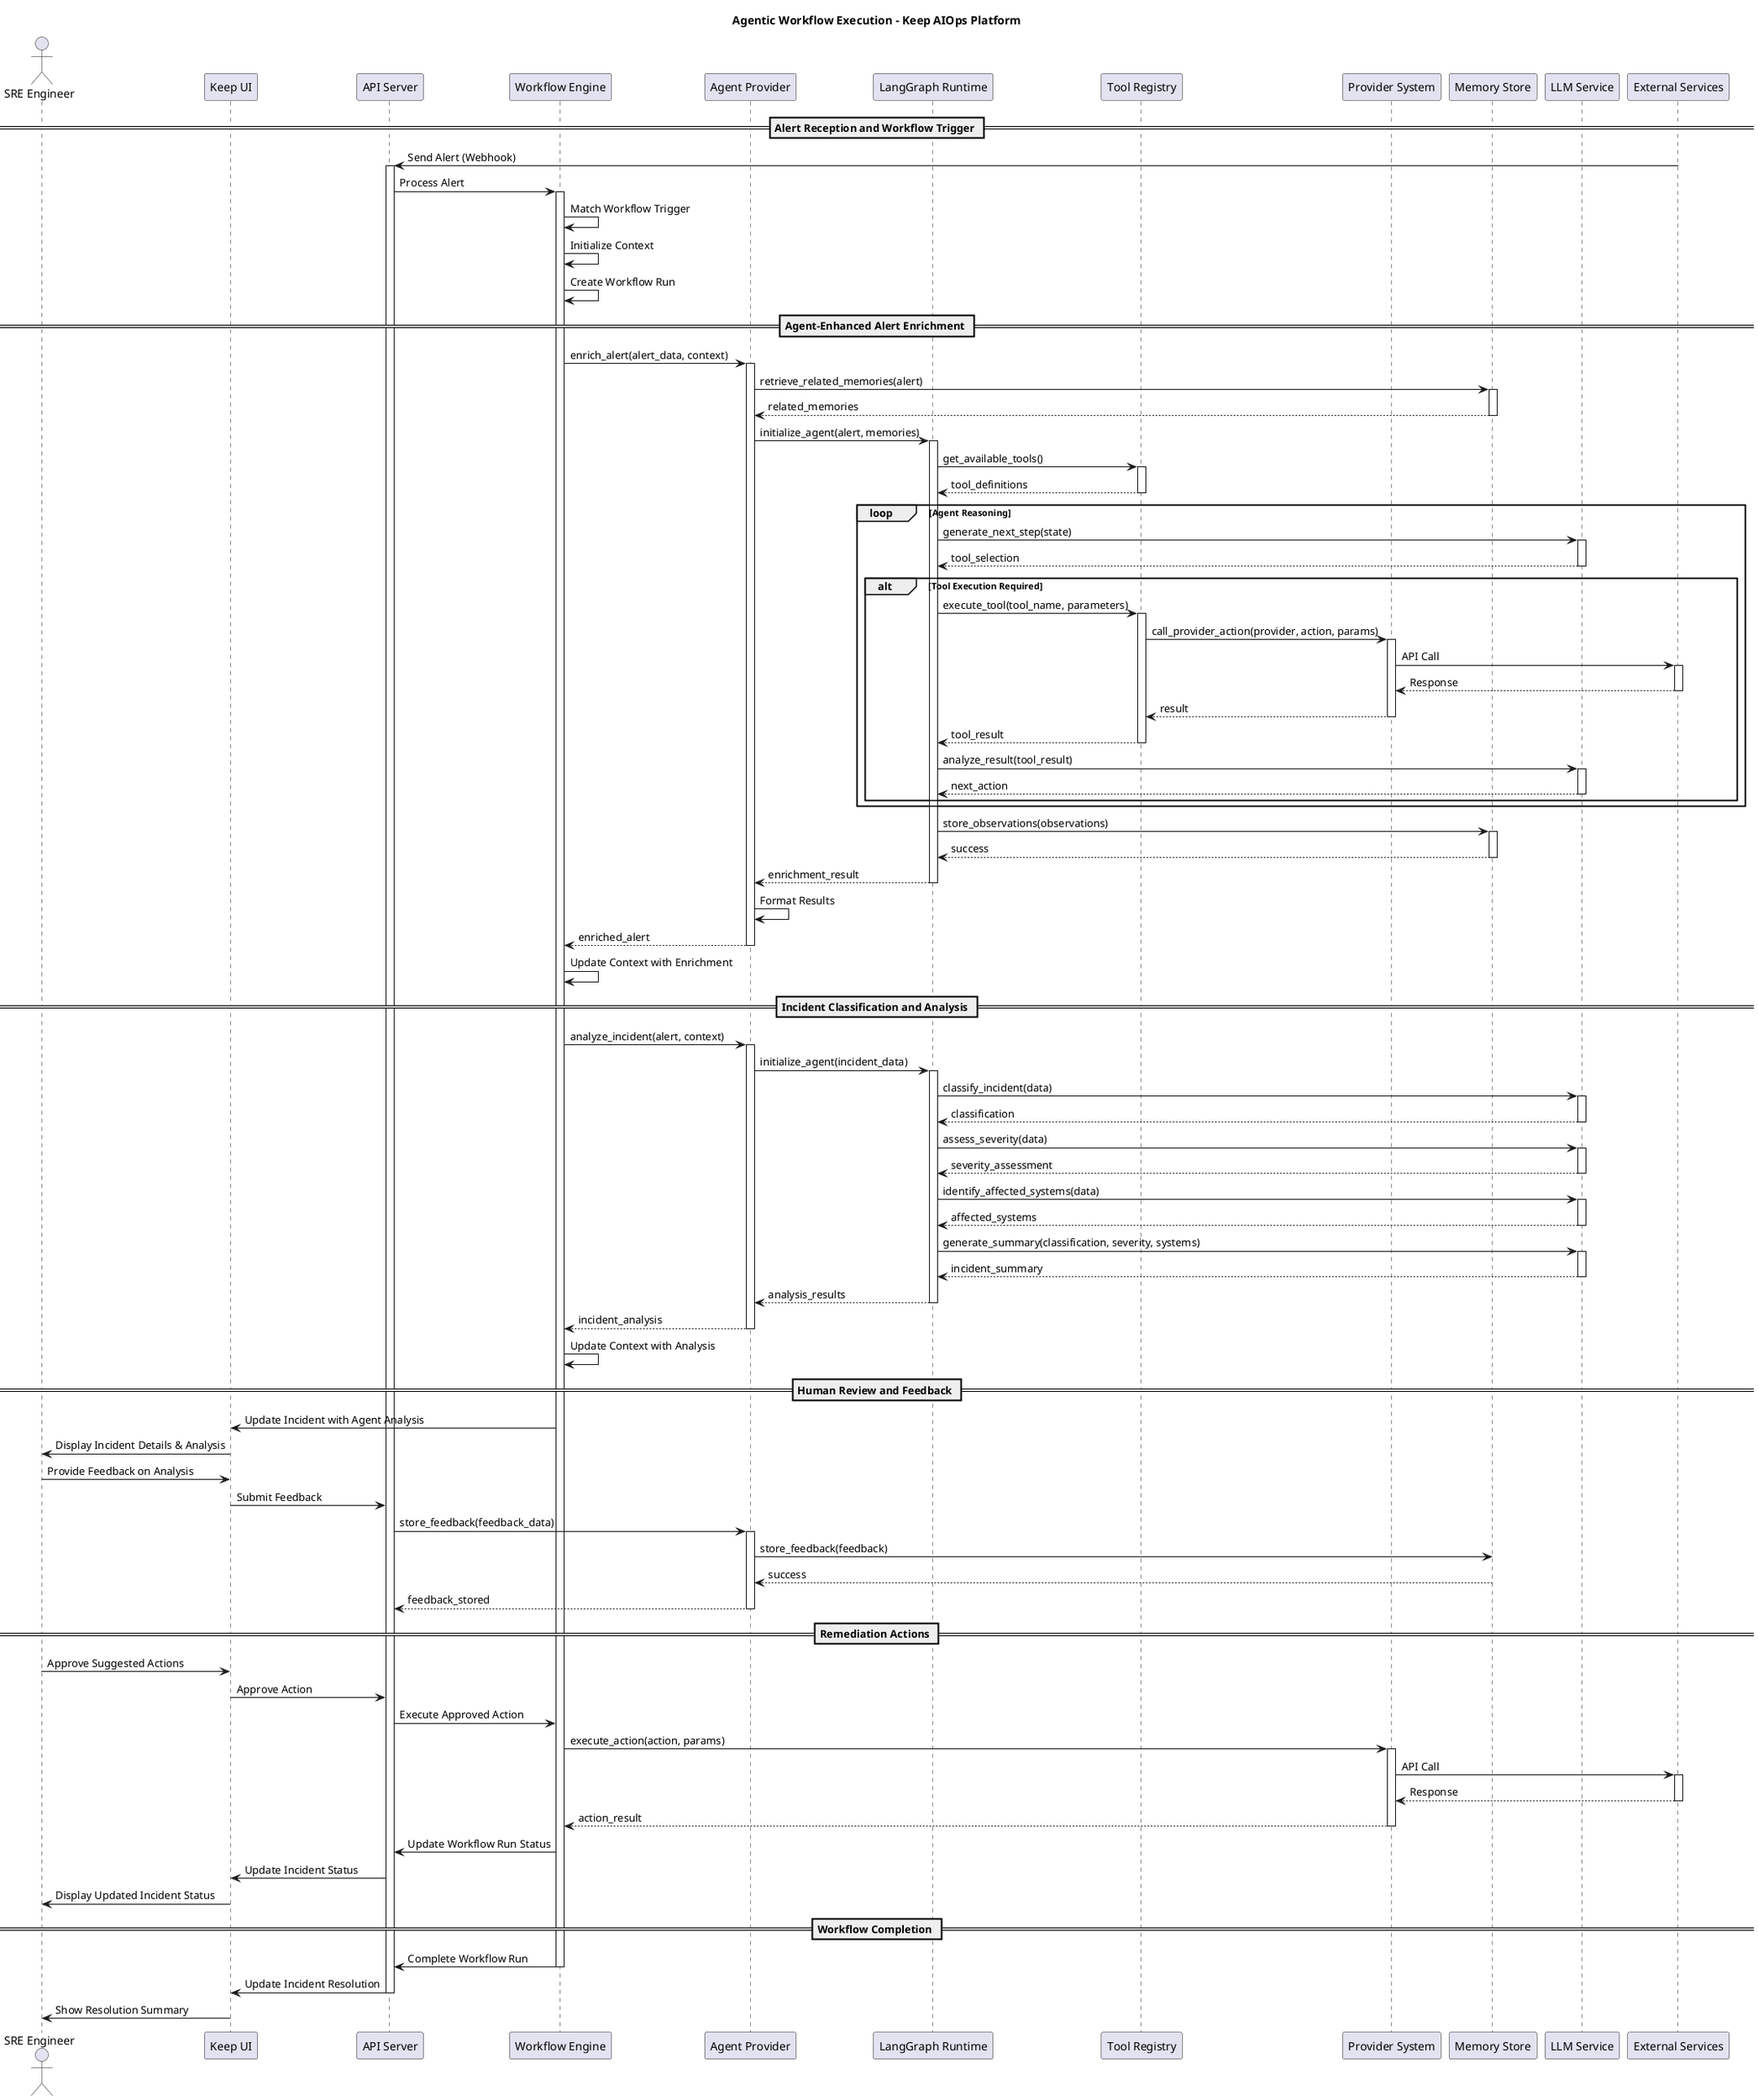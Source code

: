 @startuml Agentic_Workflow_Execution

title Agentic Workflow Execution - Keep AIOps Platform

actor "SRE Engineer" as SRE
participant "Keep UI" as UI
participant "API Server" as API
participant "Workflow Engine" as WorkflowEngine
participant "Agent Provider" as AgentProvider
participant "LangGraph Runtime" as LangGraph
participant "Tool Registry" as ToolRegistry
participant "Provider System" as ProviderSystem
participant "Memory Store" as MemoryStore
participant "LLM Service" as LLM
participant "External Services" as External

== Alert Reception and Workflow Trigger ==

External -> API: Send Alert (Webhook)
activate API
API -> WorkflowEngine: Process Alert
activate WorkflowEngine

WorkflowEngine -> WorkflowEngine: Match Workflow Trigger
WorkflowEngine -> WorkflowEngine: Initialize Context
WorkflowEngine -> WorkflowEngine: Create Workflow Run

== Agent-Enhanced Alert Enrichment ==

WorkflowEngine -> AgentProvider: enrich_alert(alert_data, context)
activate AgentProvider

AgentProvider -> MemoryStore: retrieve_related_memories(alert)
activate MemoryStore
MemoryStore --> AgentProvider: related_memories
deactivate MemoryStore

AgentProvider -> LangGraph: initialize_agent(alert, memories)
activate LangGraph

LangGraph -> ToolRegistry: get_available_tools()
activate ToolRegistry
ToolRegistry --> LangGraph: tool_definitions
deactivate ToolRegistry

loop Agent Reasoning
    LangGraph -> LLM: generate_next_step(state)
    activate LLM
    LLM --> LangGraph: tool_selection
    deactivate LLM
    
    alt Tool Execution Required
        LangGraph -> ToolRegistry: execute_tool(tool_name, parameters)
        activate ToolRegistry
        
        ToolRegistry -> ProviderSystem: call_provider_action(provider, action, params)
        activate ProviderSystem
        ProviderSystem -> External: API Call
        activate External
        External --> ProviderSystem: Response
        deactivate External
        ProviderSystem --> ToolRegistry: result
        deactivate ProviderSystem
        
        ToolRegistry --> LangGraph: tool_result
        deactivate ToolRegistry
        
        LangGraph -> LLM: analyze_result(tool_result)
        activate LLM
        LLM --> LangGraph: next_action
        deactivate LLM
    end
end

LangGraph -> MemoryStore: store_observations(observations)
activate MemoryStore
MemoryStore --> LangGraph: success
deactivate MemoryStore

LangGraph --> AgentProvider: enrichment_result
deactivate LangGraph

AgentProvider -> AgentProvider: Format Results
AgentProvider --> WorkflowEngine: enriched_alert
deactivate AgentProvider

WorkflowEngine -> WorkflowEngine: Update Context with Enrichment

== Incident Classification and Analysis ==

WorkflowEngine -> AgentProvider: analyze_incident(alert, context)
activate AgentProvider

AgentProvider -> LangGraph: initialize_agent(incident_data)
activate LangGraph

LangGraph -> LLM: classify_incident(data)
activate LLM
LLM --> LangGraph: classification
deactivate LLM

LangGraph -> LLM: assess_severity(data)
activate LLM
LLM --> LangGraph: severity_assessment
deactivate LLM

LangGraph -> LLM: identify_affected_systems(data)
activate LLM
LLM --> LangGraph: affected_systems
deactivate LLM

LangGraph -> LLM: generate_summary(classification, severity, systems)
activate LLM
LLM --> LangGraph: incident_summary
deactivate LLM

LangGraph --> AgentProvider: analysis_results
deactivate LangGraph

AgentProvider --> WorkflowEngine: incident_analysis
deactivate AgentProvider

WorkflowEngine -> WorkflowEngine: Update Context with Analysis

== Human Review and Feedback ==

WorkflowEngine -> UI: Update Incident with Agent Analysis
UI -> SRE: Display Incident Details & Analysis

SRE -> UI: Provide Feedback on Analysis
UI -> API: Submit Feedback
API -> AgentProvider: store_feedback(feedback_data)
activate AgentProvider
AgentProvider -> MemoryStore: store_feedback(feedback)
MemoryStore --> AgentProvider: success
AgentProvider --> API: feedback_stored
deactivate AgentProvider

== Remediation Actions ==

SRE -> UI: Approve Suggested Actions
UI -> API: Approve Action
API -> WorkflowEngine: Execute Approved Action

WorkflowEngine -> ProviderSystem: execute_action(action, params)
activate ProviderSystem
ProviderSystem -> External: API Call
activate External
External --> ProviderSystem: Response
deactivate External
ProviderSystem --> WorkflowEngine: action_result
deactivate ProviderSystem

WorkflowEngine -> API: Update Workflow Run Status
API -> UI: Update Incident Status
UI -> SRE: Display Updated Incident Status

== Workflow Completion ==

WorkflowEngine -> API: Complete Workflow Run
deactivate WorkflowEngine
API -> UI: Update Incident Resolution
deactivate API
UI -> SRE: Show Resolution Summary

@enduml 